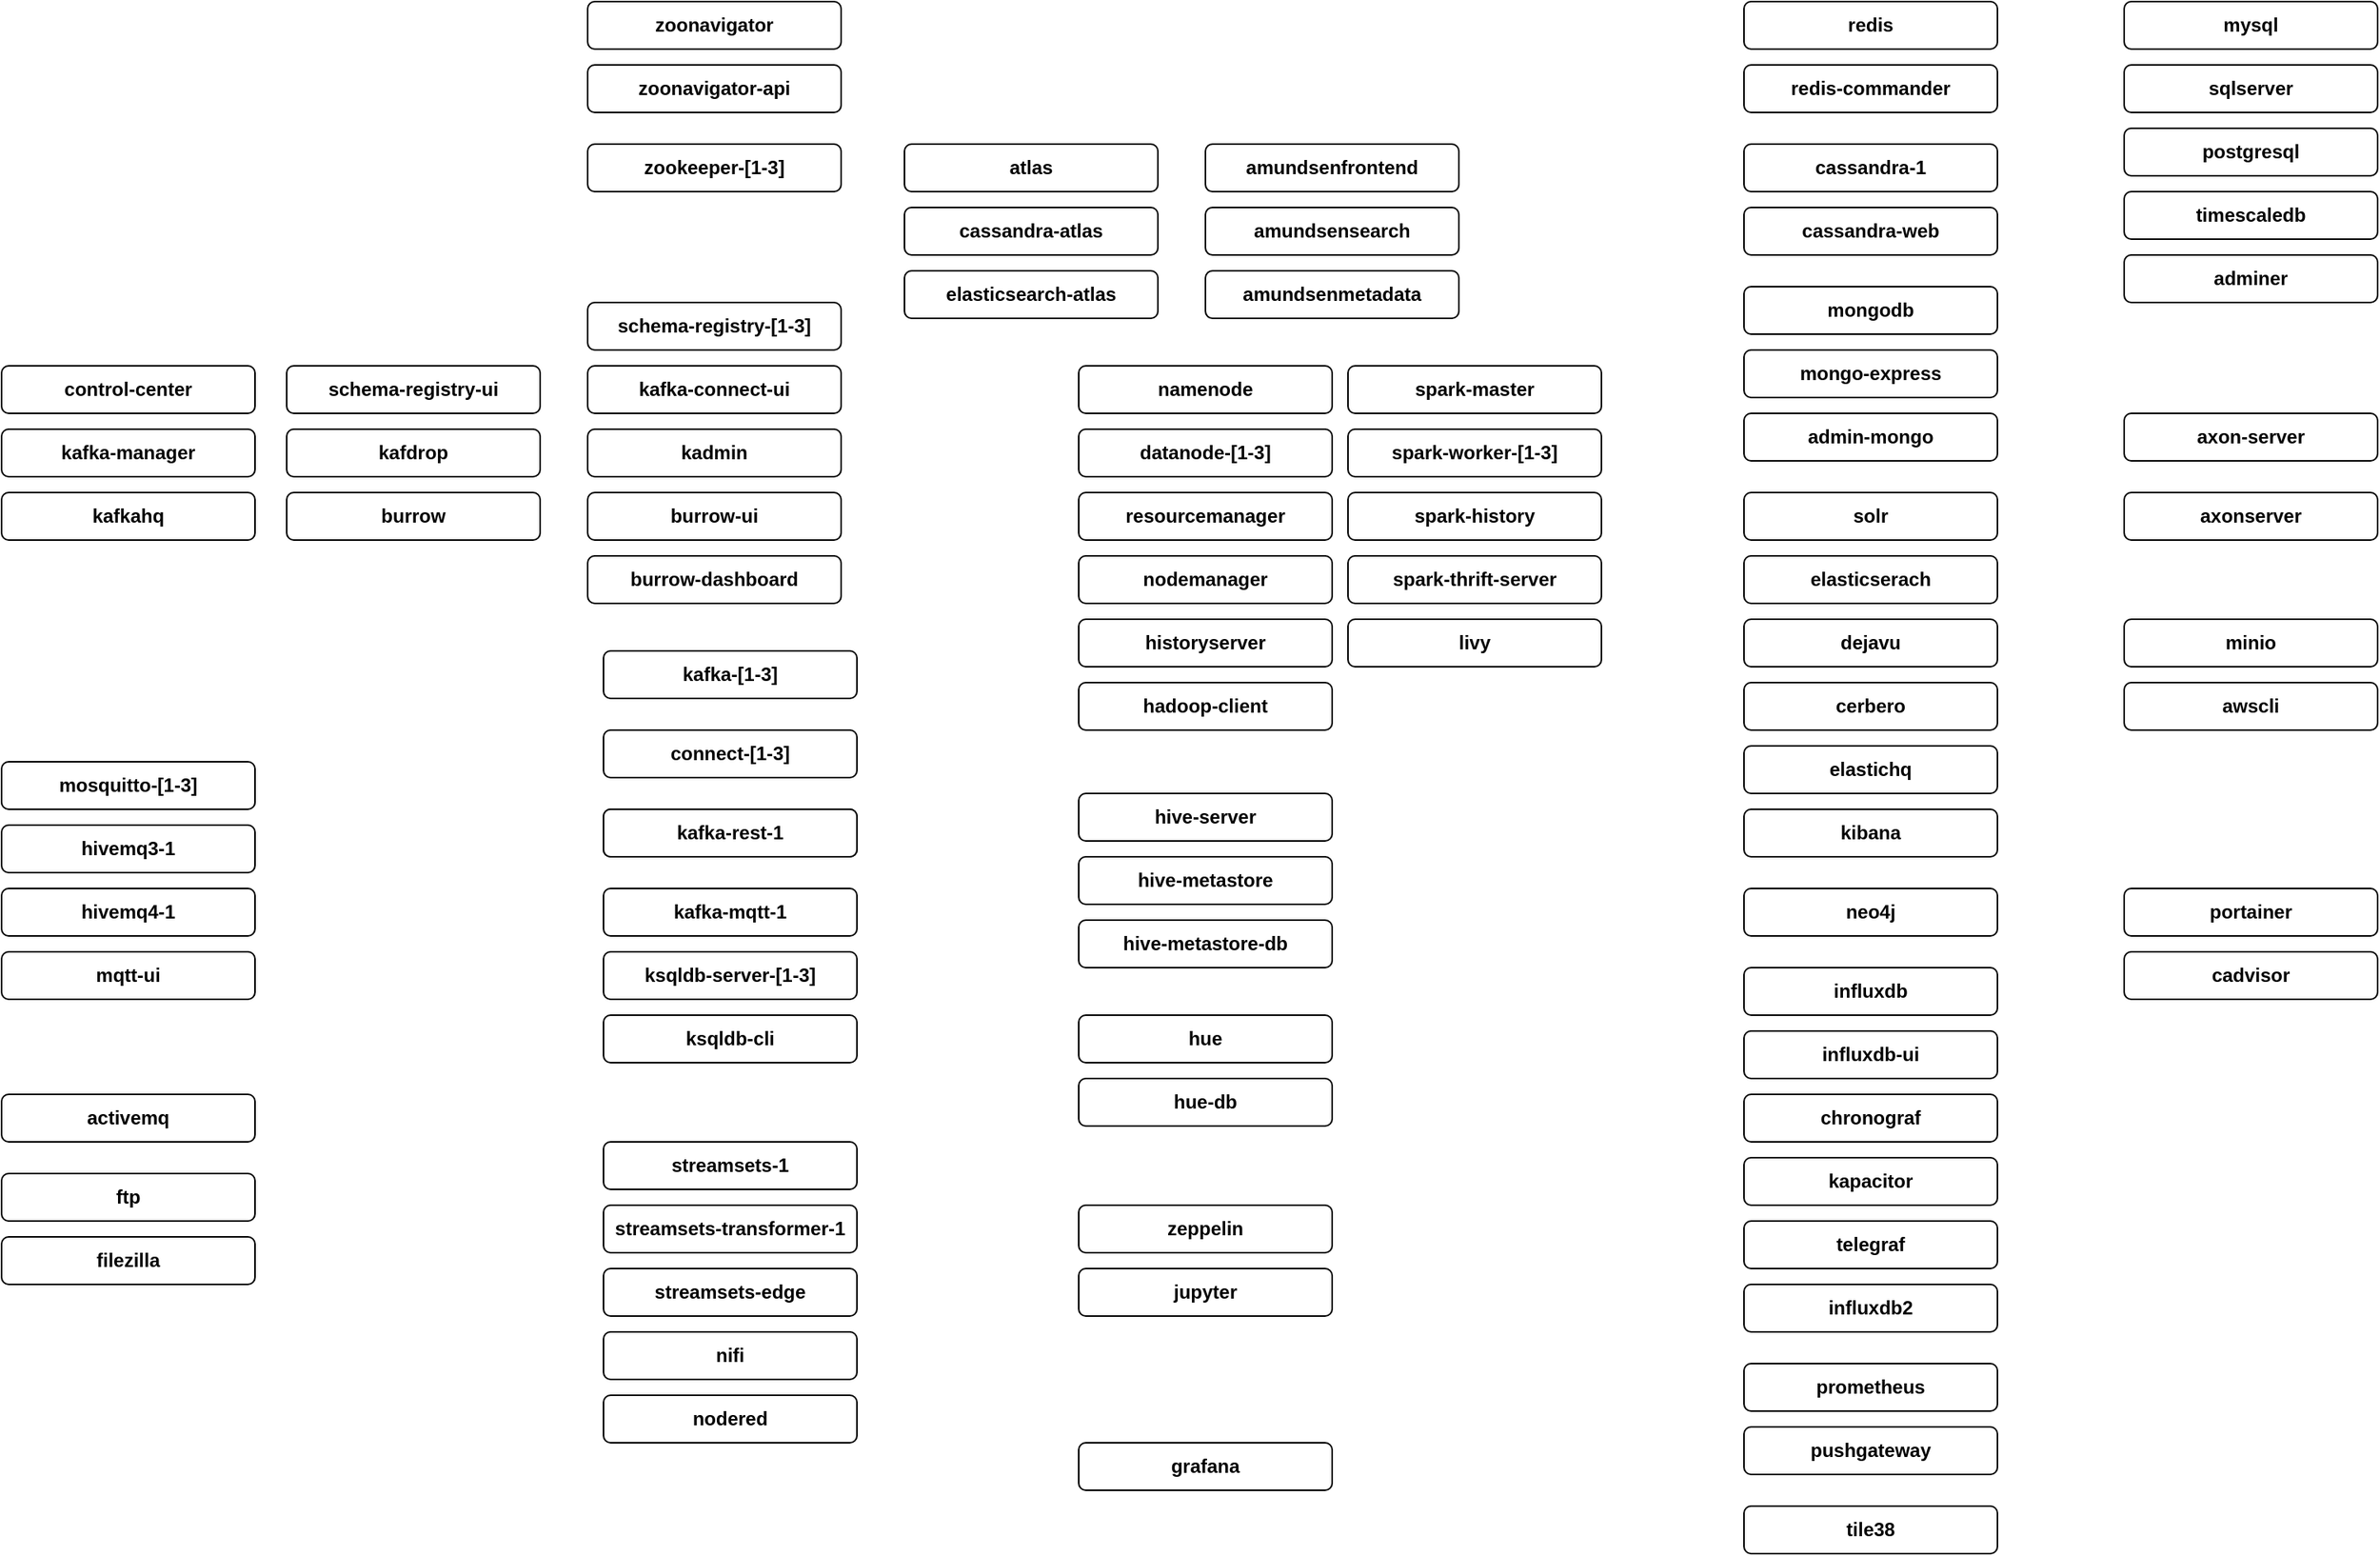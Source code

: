 <mxfile version="12.4.2" type="device" pages="2"><diagram id="VMnP0e2BGriQt2estQrS" name="Page-1"><mxGraphModel dx="2173" dy="2037" grid="1" gridSize="10" guides="1" tooltips="1" connect="1" arrows="1" fold="1" page="1" pageScale="1" pageWidth="827" pageHeight="1169" math="0" shadow="0"><root><mxCell id="0"/><mxCell id="1" parent="0"/><mxCell id="eRqvAZJEBBvxbPLApIU_-1" value="&lt;b&gt;zookeeper-[1-3]&lt;/b&gt;" style="rounded=1;whiteSpace=wrap;html=1;" parent="1" vertex="1"><mxGeometry x="170" y="-210" width="160" height="30" as="geometry"/></mxCell><mxCell id="eRqvAZJEBBvxbPLApIU_-2" value="&lt;b&gt;kafka-[1-3]&lt;/b&gt;" style="rounded=1;whiteSpace=wrap;html=1;" parent="1" vertex="1"><mxGeometry x="180" y="110" width="160" height="30" as="geometry"/></mxCell><mxCell id="eRqvAZJEBBvxbPLApIU_-3" value="&lt;b&gt;atlas&lt;/b&gt;" style="rounded=1;whiteSpace=wrap;html=1;" parent="1" vertex="1"><mxGeometry x="370" y="-210" width="160" height="30" as="geometry"/></mxCell><mxCell id="eRqvAZJEBBvxbPLApIU_-4" value="&lt;b&gt;zoonavigator-api&lt;/b&gt;" style="rounded=1;whiteSpace=wrap;html=1;" parent="1" vertex="1"><mxGeometry x="170" y="-260" width="160" height="30" as="geometry"/></mxCell><mxCell id="eRqvAZJEBBvxbPLApIU_-5" value="&lt;b&gt;zoonavigator&lt;/b&gt;" style="rounded=1;whiteSpace=wrap;html=1;" parent="1" vertex="1"><mxGeometry x="170" y="-300" width="160" height="30" as="geometry"/></mxCell><mxCell id="eRqvAZJEBBvxbPLApIU_-6" value="&lt;b&gt;connect-[1-3]&lt;/b&gt;" style="rounded=1;whiteSpace=wrap;html=1;" parent="1" vertex="1"><mxGeometry x="180" y="160" width="160" height="30" as="geometry"/></mxCell><mxCell id="eRqvAZJEBBvxbPLApIU_-7" value="&lt;b&gt;schema-registry-[1-3]&lt;/b&gt;" style="rounded=1;whiteSpace=wrap;html=1;" parent="1" vertex="1"><mxGeometry x="170" y="-110" width="160" height="30" as="geometry"/></mxCell><mxCell id="eRqvAZJEBBvxbPLApIU_-8" value="&lt;b&gt;ksqldb-server-[1-3]&lt;/b&gt;" style="rounded=1;whiteSpace=wrap;html=1;" parent="1" vertex="1"><mxGeometry x="180" y="300" width="160" height="30" as="geometry"/></mxCell><mxCell id="eRqvAZJEBBvxbPLApIU_-9" value="&lt;b&gt;ksqldb-cli&lt;/b&gt;" style="rounded=1;whiteSpace=wrap;html=1;" parent="1" vertex="1"><mxGeometry x="180" y="340" width="160" height="30" as="geometry"/></mxCell><mxCell id="eRqvAZJEBBvxbPLApIU_-10" value="&lt;b&gt;control-center&lt;/b&gt;" style="rounded=1;whiteSpace=wrap;html=1;" parent="1" vertex="1"><mxGeometry x="-200" y="-70" width="160" height="30" as="geometry"/></mxCell><mxCell id="eRqvAZJEBBvxbPLApIU_-11" value="&lt;b&gt;kafka-rest-1&lt;/b&gt;" style="rounded=1;whiteSpace=wrap;html=1;" parent="1" vertex="1"><mxGeometry x="180" y="210" width="160" height="30" as="geometry"/></mxCell><mxCell id="eRqvAZJEBBvxbPLApIU_-12" value="&lt;b&gt;kafka-rest-1&lt;/b&gt;" style="rounded=1;whiteSpace=wrap;html=1;" parent="1" vertex="1"><mxGeometry x="180" y="210" width="160" height="30" as="geometry"/></mxCell><mxCell id="eRqvAZJEBBvxbPLApIU_-13" value="&lt;b&gt;kafka-mqtt-1&lt;/b&gt;" style="rounded=1;whiteSpace=wrap;html=1;" parent="1" vertex="1"><mxGeometry x="180" y="260" width="160" height="30" as="geometry"/></mxCell><mxCell id="eRqvAZJEBBvxbPLApIU_-14" value="&lt;b&gt;schema-registry-ui&lt;/b&gt;" style="rounded=1;whiteSpace=wrap;html=1;" parent="1" vertex="1"><mxGeometry x="-20" y="-70" width="160" height="30" as="geometry"/></mxCell><mxCell id="eRqvAZJEBBvxbPLApIU_-15" value="&lt;b&gt;kafka-connect-ui&lt;/b&gt;" style="rounded=1;whiteSpace=wrap;html=1;" parent="1" vertex="1"><mxGeometry x="170" y="-70" width="160" height="30" as="geometry"/></mxCell><mxCell id="eRqvAZJEBBvxbPLApIU_-16" value="&lt;b&gt;kafka-manager&lt;/b&gt;" style="rounded=1;whiteSpace=wrap;html=1;" parent="1" vertex="1"><mxGeometry x="-200" y="-30" width="160" height="30" as="geometry"/></mxCell><mxCell id="eRqvAZJEBBvxbPLApIU_-17" value="&lt;b&gt;kafdrop&lt;/b&gt;" style="rounded=1;whiteSpace=wrap;html=1;" parent="1" vertex="1"><mxGeometry x="-20" y="-30" width="160" height="30" as="geometry"/></mxCell><mxCell id="eRqvAZJEBBvxbPLApIU_-18" value="&lt;b&gt;kadmin&lt;/b&gt;" style="rounded=1;whiteSpace=wrap;html=1;" parent="1" vertex="1"><mxGeometry x="170" y="-30" width="160" height="30" as="geometry"/></mxCell><mxCell id="eRqvAZJEBBvxbPLApIU_-19" value="&lt;b&gt;kafkahq&lt;/b&gt;" style="rounded=1;whiteSpace=wrap;html=1;" parent="1" vertex="1"><mxGeometry x="-200" y="10" width="160" height="30" as="geometry"/></mxCell><mxCell id="eRqvAZJEBBvxbPLApIU_-20" value="&lt;b&gt;burrow&lt;/b&gt;" style="rounded=1;whiteSpace=wrap;html=1;" parent="1" vertex="1"><mxGeometry x="-20" y="10" width="160" height="30" as="geometry"/></mxCell><mxCell id="eRqvAZJEBBvxbPLApIU_-21" value="&lt;b&gt;burrow-ui&lt;/b&gt;" style="rounded=1;whiteSpace=wrap;html=1;" parent="1" vertex="1"><mxGeometry x="170" y="10" width="160" height="30" as="geometry"/></mxCell><mxCell id="eRqvAZJEBBvxbPLApIU_-22" value="&lt;b&gt;burrow-dashboard&lt;/b&gt;" style="rounded=1;whiteSpace=wrap;html=1;" parent="1" vertex="1"><mxGeometry x="170" y="50" width="160" height="30" as="geometry"/></mxCell><mxCell id="eRqvAZJEBBvxbPLApIU_-23" value="&lt;b&gt;namenode&lt;/b&gt;" style="rounded=1;whiteSpace=wrap;html=1;" parent="1" vertex="1"><mxGeometry x="480" y="-70" width="160" height="30" as="geometry"/></mxCell><mxCell id="eRqvAZJEBBvxbPLApIU_-24" value="&lt;b&gt;datanode-[1-3]&lt;/b&gt;" style="rounded=1;whiteSpace=wrap;html=1;" parent="1" vertex="1"><mxGeometry x="480" y="-30" width="160" height="30" as="geometry"/></mxCell><mxCell id="eRqvAZJEBBvxbPLApIU_-25" value="&lt;b&gt;resourcemanager&lt;/b&gt;" style="rounded=1;whiteSpace=wrap;html=1;" parent="1" vertex="1"><mxGeometry x="480" y="10" width="160" height="30" as="geometry"/></mxCell><mxCell id="eRqvAZJEBBvxbPLApIU_-26" value="&lt;b&gt;nodemanager&lt;/b&gt;" style="rounded=1;whiteSpace=wrap;html=1;" parent="1" vertex="1"><mxGeometry x="480" y="50" width="160" height="30" as="geometry"/></mxCell><mxCell id="eRqvAZJEBBvxbPLApIU_-27" value="&lt;b&gt;historyserver&lt;/b&gt;&lt;span style=&quot;color: rgba(0 , 0 , 0 , 0) ; font-family: monospace ; font-size: 0px ; white-space: nowrap&quot;&gt;%3CmxGraphModel%3E%3Croot%3E%3CmxCell%20id%3D%220%22%2F%3E%3CmxCell%20id%3D%221%22%20parent%3D%220%22%2F%3E%3CmxCell%20id%3D%222%22%20value%3D%22%26lt%3Bb%26gt%3Bresourcemanager%26lt%3B%2Fb%26gt%3B%22%20style%3D%22rounded%3D1%3BwhiteSpace%3Dwrap%3Bhtml%3D1%3B%22%20vertex%3D%221%22%20parent%3D%221%22%3E%3CmxGeometry%20x%3D%22480%22%20y%3D%2210%22%20width%3D%22135%22%20height%3D%2230%22%20as%3D%22geometry%22%2F%3E%3C%2FmxCell%3E%3C%2Froot%3E%3C%2FmxGraphModel%3E&lt;/span&gt;&lt;span style=&quot;color: rgba(0 , 0 , 0 , 0) ; font-family: monospace ; font-size: 0px ; white-space: nowrap&quot;&gt;%3CmxGraphModel%3E%3Croot%3E%3CmxCell%20id%3D%220%22%2F%3E%3CmxCell%20id%3D%221%22%20parent%3D%220%22%2F%3E%3CmxCell%20id%3D%222%22%20value%3D%22%26lt%3Bb%26gt%3Bresourcemanager%26lt%3B%2Fb%26gt%3B%22%20style%3D%22rounded%3D1%3BwhiteSpace%3Dwrap%3Bhtml%3D1%3B%22%20vertex%3D%221%22%20parent%3D%221%22%3E%3CmxGeometry%20x%3D%22480%22%20y%3D%2210%22%20width%3D%22135%22%20height%3D%2230%22%20as%3D%22geometry%22%2F%3E%3C%2FmxCell%3E%3C%2Froot%3E%3C%2FmxGraphModel%3E&lt;/span&gt;" style="rounded=1;whiteSpace=wrap;html=1;" parent="1" vertex="1"><mxGeometry x="480" y="90" width="160" height="30" as="geometry"/></mxCell><mxCell id="eRqvAZJEBBvxbPLApIU_-28" value="&lt;b&gt;hadoop-client&lt;/b&gt;" style="rounded=1;whiteSpace=wrap;html=1;" parent="1" vertex="1"><mxGeometry x="480" y="130" width="160" height="30" as="geometry"/></mxCell><mxCell id="eRqvAZJEBBvxbPLApIU_-29" value="&lt;b&gt;spark-master&lt;/b&gt;" style="rounded=1;whiteSpace=wrap;html=1;" parent="1" vertex="1"><mxGeometry x="650" y="-70" width="160" height="30" as="geometry"/></mxCell><mxCell id="eRqvAZJEBBvxbPLApIU_-30" value="&lt;b&gt;spark-worker-[1-3]&lt;/b&gt;" style="rounded=1;whiteSpace=wrap;html=1;" parent="1" vertex="1"><mxGeometry x="650" y="-30" width="160" height="30" as="geometry"/></mxCell><mxCell id="eRqvAZJEBBvxbPLApIU_-31" value="&lt;b&gt;spark-history&lt;/b&gt;" style="rounded=1;whiteSpace=wrap;html=1;" parent="1" vertex="1"><mxGeometry x="650" y="10" width="160" height="30" as="geometry"/></mxCell><mxCell id="eRqvAZJEBBvxbPLApIU_-32" value="&lt;b&gt;spark-thrift-server&lt;/b&gt;" style="rounded=1;whiteSpace=wrap;html=1;" parent="1" vertex="1"><mxGeometry x="650" y="50" width="160" height="30" as="geometry"/></mxCell><mxCell id="eRqvAZJEBBvxbPLApIU_-33" value="&lt;b&gt;livy&lt;/b&gt;" style="rounded=1;whiteSpace=wrap;html=1;" parent="1" vertex="1"><mxGeometry x="650" y="90" width="160" height="30" as="geometry"/></mxCell><mxCell id="eRqvAZJEBBvxbPLApIU_-34" value="&lt;b&gt;hive-server&lt;/b&gt;" style="rounded=1;whiteSpace=wrap;html=1;" parent="1" vertex="1"><mxGeometry x="480" y="200" width="160" height="30" as="geometry"/></mxCell><mxCell id="eRqvAZJEBBvxbPLApIU_-35" value="&lt;b&gt;hive-metastore&lt;/b&gt;&lt;span style=&quot;color: rgba(0 , 0 , 0 , 0) ; font-family: monospace ; font-size: 0px ; white-space: nowrap&quot;&gt;%3CmxGraphModel%3E%3Croot%3E%3CmxCell%20id%3D%220%22%2F%3E%3CmxCell%20id%3D%221%22%20parent%3D%220%22%2F%3E%3CmxCell%20id%3D%222%22%20value%3D%22%26lt%3Bb%26gt%3Bhive-server%26lt%3B%2Fb%26gt%3B%22%20style%3D%22rounded%3D1%3BwhiteSpace%3Dwrap%3Bhtml%3D1%3B%22%20vertex%3D%221%22%20parent%3D%221%22%3E%3CmxGeometry%20x%3D%22480%22%20y%3D%22200%22%20width%3D%22135%22%20height%3D%2230%22%20as%3D%22geometry%22%2F%3E%3C%2FmxCell%3E%3C%2Froot%3E%3C%2FmxGraphModel%3E&lt;/span&gt;" style="rounded=1;whiteSpace=wrap;html=1;" parent="1" vertex="1"><mxGeometry x="480" y="240" width="160" height="30" as="geometry"/></mxCell><mxCell id="eRqvAZJEBBvxbPLApIU_-36" value="&lt;b&gt;hive-metastore-db&lt;/b&gt;&lt;span style=&quot;color: rgba(0 , 0 , 0 , 0) ; font-family: monospace ; font-size: 0px ; white-space: nowrap&quot;&gt;%3CmxGraphModel%3E%3Croot%3E%3CmxCell%20id%3D%220%22%2F%3E%3CmxCell%20id%3D%221%22%20parent%3D%220%22%2F%3E%3CmxCell%20id%3D%222%22%20value%3D%22%26lt%3Bb%26gt%3Bhive-server%26lt%3B%2Fb%26gt%3B%22%20style%3D%22rounded%3D1%3BwhiteSpace%3Dwrap%3Bhtml%3D1%3B%22%20vertex%3D%221%22%20parent%3D%221%22%3E%3CmxGeometry%20x%3D%22480%22%20y%3D%22200%22%20width%3D%22135%22%20height%3D%2230%22%20as%3D%22geometry%22%2F%3E%3C%2FmxCell%3E%3C%2Froot%3E%3C%2FmxGraphModel%3E-d&lt;/span&gt;" style="rounded=1;whiteSpace=wrap;html=1;" parent="1" vertex="1"><mxGeometry x="480" y="280" width="160" height="30" as="geometry"/></mxCell><mxCell id="eRqvAZJEBBvxbPLApIU_-37" value="&lt;b&gt;cassandra-atlas&lt;/b&gt;&lt;span style=&quot;color: rgba(0 , 0 , 0 , 0) ; font-family: monospace ; font-size: 0px ; white-space: nowrap&quot;&gt;%3CmxGraphModel%3E%3Croot%3E%3CmxCell%20id%3D%220%22%2F%3E%3CmxCell%20id%3D%221%22%20parent%3D%220%22%2F%3E%3CmxCell%20id%3D%222%22%20value%3D%22%26lt%3Bb%26gt%3Bamundsen-search%26lt%3B%2Fb%26gt%3B%22%20style%3D%22rounded%3D1%3BwhiteSpace%3Dwrap%3Bhtml%3D1%3B%22%20vertex%3D%221%22%20parent%3D%221%22%3E%3CmxGeometry%20x%3D%22370%22%20y%3D%22-210%22%20width%3D%22135%22%20height%3D%2230%22%20as%3D%22geometry%22%2F%3E%3C%2FmxCell%3E%3C%2Froot%3E%3C%2FmxGraphModel%3E&lt;/span&gt;" style="rounded=1;whiteSpace=wrap;html=1;" parent="1" vertex="1"><mxGeometry x="370" y="-170" width="160" height="30" as="geometry"/></mxCell><mxCell id="eRqvAZJEBBvxbPLApIU_-38" value="&lt;b&gt;elasticsearch-atlas&lt;/b&gt;" style="rounded=1;whiteSpace=wrap;html=1;" parent="1" vertex="1"><mxGeometry x="370" y="-130" width="160" height="30" as="geometry"/></mxCell><mxCell id="eRqvAZJEBBvxbPLApIU_-39" value="&lt;b&gt;amundsenfrontend&lt;/b&gt;" style="rounded=1;whiteSpace=wrap;html=1;" parent="1" vertex="1"><mxGeometry x="560" y="-210" width="160" height="30" as="geometry"/></mxCell><mxCell id="eRqvAZJEBBvxbPLApIU_-40" value="&lt;b&gt;amundsensearch&lt;/b&gt;" style="rounded=1;whiteSpace=wrap;html=1;" parent="1" vertex="1"><mxGeometry x="560" y="-170" width="160" height="30" as="geometry"/></mxCell><mxCell id="eRqvAZJEBBvxbPLApIU_-41" value="&lt;b&gt;amundsenmetadata&lt;/b&gt;" style="rounded=1;whiteSpace=wrap;html=1;" parent="1" vertex="1"><mxGeometry x="560" y="-130" width="160" height="30" as="geometry"/></mxCell><mxCell id="eRqvAZJEBBvxbPLApIU_-42" value="&lt;b&gt;hue&lt;/b&gt;" style="rounded=1;whiteSpace=wrap;html=1;" parent="1" vertex="1"><mxGeometry x="480" y="340" width="160" height="30" as="geometry"/></mxCell><mxCell id="eRqvAZJEBBvxbPLApIU_-43" value="&lt;b&gt;hue-db&lt;/b&gt;" style="rounded=1;whiteSpace=wrap;html=1;" parent="1" vertex="1"><mxGeometry x="480" y="380" width="160" height="30" as="geometry"/></mxCell><mxCell id="eRqvAZJEBBvxbPLApIU_-44" value="&lt;b&gt;streamsets-1&lt;/b&gt;&lt;span style=&quot;color: rgba(0 , 0 , 0 , 0) ; font-family: monospace ; font-size: 0px ; white-space: nowrap&quot;&gt;%3CmxGraphModel%3E%3Croot%3E%3CmxCell%20id%3D%220%22%2F%3E%3CmxCell%20id%3D%221%22%20parent%3D%220%22%2F%3E%3CmxCell%20id%3D%222%22%20value%3D%22%26lt%3Bb%26gt%3Bksqldb-cli%26lt%3B%2Fb%26gt%3B%22%20style%3D%22rounded%3D1%3BwhiteSpace%3Dwrap%3Bhtml%3D1%3B%22%20vertex%3D%221%22%20parent%3D%221%22%3E%3CmxGeometry%20x%3D%22180%22%20y%3D%22340%22%20width%3D%22135%22%20height%3D%2230%22%20as%3D%22geometry%22%2F%3E%3C%2FmxCell%3E%3C%2Froot%3E%3C%2FmxGraphModel%3E&lt;/span&gt;" style="rounded=1;whiteSpace=wrap;html=1;" parent="1" vertex="1"><mxGeometry x="180" y="420" width="160" height="30" as="geometry"/></mxCell><mxCell id="eRqvAZJEBBvxbPLApIU_-45" value="&lt;b&gt;streamsets-transformer-1&lt;/b&gt;&lt;span style=&quot;color: rgba(0 , 0 , 0 , 0) ; font-family: monospace ; font-size: 0px ; white-space: nowrap&quot;&gt;%3CmxGraphModel%3E%3Croot%3E%3CmxCell%20id%3D%220%22%2F%3E%3CmxCell%20id%3D%221%22%20parent%3D%220%22%2F%3E%3CmxCell%20id%3D%222%22%20value%3D%22%26lt%3Bb%26gt%3Bksqldb-cli%26lt%3B%2Fb%26gt%3B%22%20style%3D%22rounded%3D1%3BwhiteSpace%3Dwrap%3Bhtml%3D1%3B%22%20vertex%3D%221%22%20parent%3D%221%22%3E%3CmxGeometry%20x%3D%22180%22%20y%3D%22340%22%20width%3D%22135%22%20height%3D%2230%22%20as%3D%22geometry%22%2F%3E%3C%2FmxCell%3E%3C%2Froot%3E%3C%2FmxGraphModel%3E&lt;/span&gt;" style="rounded=1;whiteSpace=wrap;html=1;" parent="1" vertex="1"><mxGeometry x="180" y="460" width="160" height="30" as="geometry"/></mxCell><mxCell id="eRqvAZJEBBvxbPLApIU_-46" value="&lt;b&gt;streamsets-edge&lt;/b&gt;" style="rounded=1;whiteSpace=wrap;html=1;" parent="1" vertex="1"><mxGeometry x="180" y="500" width="160" height="30" as="geometry"/></mxCell><mxCell id="eRqvAZJEBBvxbPLApIU_-47" value="&lt;b&gt;nifi&lt;/b&gt;" style="rounded=1;whiteSpace=wrap;html=1;" parent="1" vertex="1"><mxGeometry x="180" y="540" width="160" height="30" as="geometry"/></mxCell><mxCell id="eRqvAZJEBBvxbPLApIU_-48" value="&lt;b&gt;nodered&lt;/b&gt;" style="rounded=1;whiteSpace=wrap;html=1;" parent="1" vertex="1"><mxGeometry x="180" y="580" width="160" height="30" as="geometry"/></mxCell><mxCell id="eRqvAZJEBBvxbPLApIU_-49" value="&lt;b&gt;zeppelin&lt;/b&gt;" style="rounded=1;whiteSpace=wrap;html=1;" parent="1" vertex="1"><mxGeometry x="480" y="460" width="160" height="30" as="geometry"/></mxCell><mxCell id="eRqvAZJEBBvxbPLApIU_-50" value="&lt;b&gt;jupyter&lt;/b&gt;" style="rounded=1;whiteSpace=wrap;html=1;" parent="1" vertex="1"><mxGeometry x="480" y="500" width="160" height="30" as="geometry"/></mxCell><mxCell id="eRqvAZJEBBvxbPLApIU_-51" value="&lt;b&gt;grafana&lt;/b&gt;" style="rounded=1;whiteSpace=wrap;html=1;" parent="1" vertex="1"><mxGeometry x="480" y="610" width="160" height="30" as="geometry"/></mxCell><mxCell id="eRqvAZJEBBvxbPLApIU_-52" value="&lt;b&gt;redis&lt;/b&gt;" style="rounded=1;whiteSpace=wrap;html=1;" parent="1" vertex="1"><mxGeometry x="900" y="-300" width="160" height="30" as="geometry"/></mxCell><mxCell id="eRqvAZJEBBvxbPLApIU_-53" value="&lt;b&gt;redis-commander&lt;/b&gt;" style="rounded=1;whiteSpace=wrap;html=1;" parent="1" vertex="1"><mxGeometry x="900" y="-260" width="160" height="30" as="geometry"/></mxCell><mxCell id="eRqvAZJEBBvxbPLApIU_-54" value="&lt;b&gt;cassandra-1&lt;/b&gt;" style="rounded=1;whiteSpace=wrap;html=1;" parent="1" vertex="1"><mxGeometry x="900" y="-210" width="160" height="30" as="geometry"/></mxCell><mxCell id="eRqvAZJEBBvxbPLApIU_-55" value="&lt;b&gt;cassandra-web&lt;/b&gt;" style="rounded=1;whiteSpace=wrap;html=1;" parent="1" vertex="1"><mxGeometry x="900" y="-170" width="160" height="30" as="geometry"/></mxCell><mxCell id="eRqvAZJEBBvxbPLApIU_-56" value="&lt;b&gt;mongodb&lt;/b&gt;" style="rounded=1;whiteSpace=wrap;html=1;" parent="1" vertex="1"><mxGeometry x="900" y="-120" width="160" height="30" as="geometry"/></mxCell><mxCell id="eRqvAZJEBBvxbPLApIU_-57" value="&lt;b&gt;mongo-express&lt;/b&gt;" style="rounded=1;whiteSpace=wrap;html=1;" parent="1" vertex="1"><mxGeometry x="900" y="-80" width="160" height="30" as="geometry"/></mxCell><mxCell id="eRqvAZJEBBvxbPLApIU_-58" value="&lt;b&gt;admin-mongo&lt;/b&gt;" style="rounded=1;whiteSpace=wrap;html=1;" parent="1" vertex="1"><mxGeometry x="900" y="-40" width="160" height="30" as="geometry"/></mxCell><mxCell id="eRqvAZJEBBvxbPLApIU_-59" value="&lt;b&gt;solr&lt;/b&gt;" style="rounded=1;whiteSpace=wrap;html=1;" parent="1" vertex="1"><mxGeometry x="900" y="10" width="160" height="30" as="geometry"/></mxCell><mxCell id="eRqvAZJEBBvxbPLApIU_-60" value="&lt;b&gt;elasticserach&lt;/b&gt;" style="rounded=1;whiteSpace=wrap;html=1;" parent="1" vertex="1"><mxGeometry x="900" y="50" width="160" height="30" as="geometry"/></mxCell><mxCell id="eRqvAZJEBBvxbPLApIU_-61" value="&lt;b&gt;dejavu&lt;/b&gt;&lt;span style=&quot;color: rgba(0 , 0 , 0 , 0) ; font-family: monospace ; font-size: 0px ; white-space: nowrap&quot;&gt;%3CmxGraphModel%3E%3Croot%3E%3CmxCell%20id%3D%220%22%2F%3E%3CmxCell%20id%3D%221%22%20parent%3D%220%22%2F%3E%3CmxCell%20id%3D%222%22%20value%3D%22%26lt%3Bb%26gt%3Belasticserach%26lt%3B%2Fb%26gt%3B%22%20style%3D%22rounded%3D1%3BwhiteSpace%3Dwrap%3Bhtml%3D1%3B%22%20vertex%3D%221%22%20parent%3D%221%22%3E%3CmxGeometry%20x%3D%22720%22%20y%3D%22690%22%20width%3D%22160%22%20height%3D%2230%22%20as%3D%22geometry%22%2F%3E%3C%2FmxCell%3E%3C%2Froot%3E%3C%2FmxGraphModel%3E&lt;/span&gt;" style="rounded=1;whiteSpace=wrap;html=1;" parent="1" vertex="1"><mxGeometry x="900" y="90" width="160" height="30" as="geometry"/></mxCell><mxCell id="eRqvAZJEBBvxbPLApIU_-62" value="&lt;b&gt;cerbero&lt;/b&gt;" style="rounded=1;whiteSpace=wrap;html=1;" parent="1" vertex="1"><mxGeometry x="900" y="130" width="160" height="30" as="geometry"/></mxCell><mxCell id="eRqvAZJEBBvxbPLApIU_-63" value="&lt;b&gt;elastichq&lt;/b&gt;" style="rounded=1;whiteSpace=wrap;html=1;" parent="1" vertex="1"><mxGeometry x="900" y="170" width="160" height="30" as="geometry"/></mxCell><mxCell id="eRqvAZJEBBvxbPLApIU_-64" value="&lt;b&gt;kibana&lt;/b&gt;" style="rounded=1;whiteSpace=wrap;html=1;" parent="1" vertex="1"><mxGeometry x="900" y="210" width="160" height="30" as="geometry"/></mxCell><mxCell id="eRqvAZJEBBvxbPLApIU_-65" value="&lt;b&gt;neo4j&lt;/b&gt;" style="rounded=1;whiteSpace=wrap;html=1;" parent="1" vertex="1"><mxGeometry x="900" y="260" width="160" height="30" as="geometry"/></mxCell><mxCell id="eRqvAZJEBBvxbPLApIU_-66" value="&lt;b&gt;influxdb&lt;/b&gt;&lt;span style=&quot;color: rgba(0 , 0 , 0 , 0) ; font-family: monospace ; font-size: 0px ; white-space: nowrap&quot;&gt;%3CmxGraphModel%3E%3Croot%3E%3CmxCell%20id%3D%220%22%2F%3E%3CmxCell%20id%3D%221%22%20parent%3D%220%22%2F%3E%3CmxCell%20id%3D%222%22%20value%3D%22%26lt%3Bb%26gt%3Bneo4j%26lt%3B%2Fb%26gt%3B%22%20style%3D%22rounded%3D1%3BwhiteSpace%3Dwrap%3Bhtml%3D1%3B%22%20vertex%3D%221%22%20parent%3D%221%22%3E%3CmxGeometry%20x%3D%22720%22%20y%3D%22900%22%20width%3D%22160%22%20height%3D%2230%22%20as%3D%22geometry%22%2F%3E%3C%2FmxCell%3E%3C%2Froot%3E%3C%2FmxGraphModel%3E&lt;/span&gt;" style="rounded=1;whiteSpace=wrap;html=1;" parent="1" vertex="1"><mxGeometry x="900" y="310" width="160" height="30" as="geometry"/></mxCell><mxCell id="eRqvAZJEBBvxbPLApIU_-67" value="&lt;b&gt;influxdb-ui&lt;/b&gt;&lt;span style=&quot;color: rgba(0 , 0 , 0 , 0) ; font-family: monospace ; font-size: 0px ; white-space: nowrap&quot;&gt;%3CmxGraphModel%3E%3Croot%3E%3CmxCell%20id%3D%220%22%2F%3E%3CmxCell%20id%3D%221%22%20parent%3D%220%22%2F%3E%3CmxCell%20id%3D%222%22%20value%3D%22%26lt%3Bb%26gt%3Bneo4j%26lt%3B%2Fb%26gt%3B%22%20style%3D%22rounded%3D1%3BwhiteSpace%3Dwrap%3Bhtml%3D1%3B%22%20vertex%3D%221%22%20parent%3D%221%22%3E%3CmxGeometry%20x%3D%22720%22%20y%3D%22900%22%20width%3D%22160%22%20height%3D%2230%22%20as%3D%22geometry%22%2F%3E%3C%2FmxCell%3E%3C%2Froot%3E%3C%2FmxGraphModel%3E-ui-&lt;/span&gt;" style="rounded=1;whiteSpace=wrap;html=1;" parent="1" vertex="1"><mxGeometry x="900" y="350" width="160" height="30" as="geometry"/></mxCell><mxCell id="eRqvAZJEBBvxbPLApIU_-68" value="&lt;b&gt;chronograf&lt;/b&gt;" style="rounded=1;whiteSpace=wrap;html=1;" parent="1" vertex="1"><mxGeometry x="900" y="390" width="160" height="30" as="geometry"/></mxCell><mxCell id="eRqvAZJEBBvxbPLApIU_-69" value="&lt;b&gt;kapacitor&lt;/b&gt;" style="rounded=1;whiteSpace=wrap;html=1;" parent="1" vertex="1"><mxGeometry x="900" y="430" width="160" height="30" as="geometry"/></mxCell><mxCell id="eRqvAZJEBBvxbPLApIU_-70" value="&lt;b&gt;telegraf&lt;/b&gt;" style="rounded=1;whiteSpace=wrap;html=1;" parent="1" vertex="1"><mxGeometry x="900" y="470" width="160" height="30" as="geometry"/></mxCell><mxCell id="eRqvAZJEBBvxbPLApIU_-71" value="&lt;b&gt;influxdb2&lt;/b&gt;" style="rounded=1;whiteSpace=wrap;html=1;" parent="1" vertex="1"><mxGeometry x="900" y="510" width="160" height="30" as="geometry"/></mxCell><mxCell id="eRqvAZJEBBvxbPLApIU_-72" value="&lt;b&gt;prometheus&lt;/b&gt;" style="rounded=1;whiteSpace=wrap;html=1;" parent="1" vertex="1"><mxGeometry x="900" y="560" width="160" height="30" as="geometry"/></mxCell><mxCell id="eRqvAZJEBBvxbPLApIU_-73" value="&lt;b&gt;pushgateway&lt;/b&gt;" style="rounded=1;whiteSpace=wrap;html=1;" parent="1" vertex="1"><mxGeometry x="900" y="600" width="160" height="30" as="geometry"/></mxCell><mxCell id="eRqvAZJEBBvxbPLApIU_-74" value="&lt;b&gt;tile38&lt;/b&gt;" style="rounded=1;whiteSpace=wrap;html=1;" parent="1" vertex="1"><mxGeometry x="900" y="650" width="160" height="30" as="geometry"/></mxCell><mxCell id="eRqvAZJEBBvxbPLApIU_-75" value="&lt;b&gt;mysql&lt;/b&gt;" style="rounded=1;whiteSpace=wrap;html=1;" parent="1" vertex="1"><mxGeometry x="1140" y="-300" width="160" height="30" as="geometry"/></mxCell><mxCell id="eRqvAZJEBBvxbPLApIU_-76" value="&lt;b&gt;sqlserver&lt;/b&gt;" style="rounded=1;whiteSpace=wrap;html=1;" parent="1" vertex="1"><mxGeometry x="1140" y="-260" width="160" height="30" as="geometry"/></mxCell><mxCell id="eRqvAZJEBBvxbPLApIU_-77" value="&lt;b&gt;postgresql&lt;/b&gt;" style="rounded=1;whiteSpace=wrap;html=1;" parent="1" vertex="1"><mxGeometry x="1140" y="-220" width="160" height="30" as="geometry"/></mxCell><mxCell id="eRqvAZJEBBvxbPLApIU_-78" value="&lt;b&gt;timescaledb&lt;/b&gt;" style="rounded=1;whiteSpace=wrap;html=1;" parent="1" vertex="1"><mxGeometry x="1140" y="-180" width="160" height="30" as="geometry"/></mxCell><mxCell id="eRqvAZJEBBvxbPLApIU_-79" value="&lt;b&gt;adminer&lt;/b&gt;" style="rounded=1;whiteSpace=wrap;html=1;" parent="1" vertex="1"><mxGeometry x="1140" y="-140" width="160" height="30" as="geometry"/></mxCell><mxCell id="eRqvAZJEBBvxbPLApIU_-80" value="&lt;b&gt;axon-server&lt;/b&gt;" style="rounded=1;whiteSpace=wrap;html=1;" parent="1" vertex="1"><mxGeometry x="1140" y="-40" width="160" height="30" as="geometry"/></mxCell><mxCell id="eRqvAZJEBBvxbPLApIU_-81" value="&lt;b&gt;axonserver&lt;/b&gt;" style="rounded=1;whiteSpace=wrap;html=1;" parent="1" vertex="1"><mxGeometry x="1140" y="10" width="160" height="30" as="geometry"/></mxCell><mxCell id="eRqvAZJEBBvxbPLApIU_-82" value="&lt;b&gt;mosquitto-[1-3]&lt;/b&gt;" style="rounded=1;whiteSpace=wrap;html=1;" parent="1" vertex="1"><mxGeometry x="-200" y="180" width="160" height="30" as="geometry"/></mxCell><mxCell id="eRqvAZJEBBvxbPLApIU_-83" value="&lt;b&gt;hivemq3-1&lt;/b&gt;" style="rounded=1;whiteSpace=wrap;html=1;" parent="1" vertex="1"><mxGeometry x="-200" y="220" width="160" height="30" as="geometry"/></mxCell><mxCell id="eRqvAZJEBBvxbPLApIU_-84" value="&lt;b&gt;hivemq4-1&lt;/b&gt;" style="rounded=1;whiteSpace=wrap;html=1;" parent="1" vertex="1"><mxGeometry x="-200" y="260" width="160" height="30" as="geometry"/></mxCell><mxCell id="eRqvAZJEBBvxbPLApIU_-85" value="&lt;b&gt;mqtt-ui&lt;/b&gt;" style="rounded=1;whiteSpace=wrap;html=1;" parent="1" vertex="1"><mxGeometry x="-200" y="300" width="160" height="30" as="geometry"/></mxCell><mxCell id="eRqvAZJEBBvxbPLApIU_-86" value="&lt;b&gt;activemq&lt;/b&gt;" style="rounded=1;whiteSpace=wrap;html=1;" parent="1" vertex="1"><mxGeometry x="-200" y="390" width="160" height="30" as="geometry"/></mxCell><mxCell id="eRqvAZJEBBvxbPLApIU_-87" value="&lt;b&gt;ftp&lt;/b&gt;" style="rounded=1;whiteSpace=wrap;html=1;" parent="1" vertex="1"><mxGeometry x="-200" y="440" width="160" height="30" as="geometry"/></mxCell><mxCell id="eRqvAZJEBBvxbPLApIU_-88" value="&lt;b&gt;filezilla&lt;/b&gt;" style="rounded=1;whiteSpace=wrap;html=1;" parent="1" vertex="1"><mxGeometry x="-200" y="480" width="160" height="30" as="geometry"/></mxCell><mxCell id="eRqvAZJEBBvxbPLApIU_-89" value="&lt;b&gt;minio&lt;/b&gt;" style="rounded=1;whiteSpace=wrap;html=1;" parent="1" vertex="1"><mxGeometry x="1140" y="90" width="160" height="30" as="geometry"/></mxCell><mxCell id="eRqvAZJEBBvxbPLApIU_-90" value="&lt;b&gt;awscli&lt;/b&gt;" style="rounded=1;whiteSpace=wrap;html=1;" parent="1" vertex="1"><mxGeometry x="1140" y="130" width="160" height="30" as="geometry"/></mxCell><mxCell id="eRqvAZJEBBvxbPLApIU_-91" value="&lt;b&gt;portainer&lt;/b&gt;" style="rounded=1;whiteSpace=wrap;html=1;" parent="1" vertex="1"><mxGeometry x="1140" y="260" width="160" height="30" as="geometry"/></mxCell><mxCell id="eRqvAZJEBBvxbPLApIU_-92" value="&lt;b&gt;cadvisor&lt;/b&gt;" style="rounded=1;whiteSpace=wrap;html=1;" parent="1" vertex="1"><mxGeometry x="1140" y="300" width="160" height="30" as="geometry"/></mxCell></root></mxGraphModel></diagram><diagram id="HMCFRp-6oSrEt8SFOTWf" name="badges"><mxGraphModel dx="1106" dy="868" grid="1" gridSize="10" guides="1" tooltips="1" connect="1" arrows="1" fold="1" page="1" pageScale="1" pageWidth="827" pageHeight="1169" math="0" shadow="0"><root><mxCell id="3RSdGhZLzvzM3jCUpRib-0"/><mxCell id="3RSdGhZLzvzM3jCUpRib-1" parent="3RSdGhZLzvzM3jCUpRib-0"/><mxCell id="3RSdGhZLzvzM3jCUpRib-2" value="x86-64" style="rounded=1;whiteSpace=wrap;html=1;fillColor=#0066CC;strokeColor=none;fontColor=#FFFFFF;fontStyle=1" vertex="1" parent="3RSdGhZLzvzM3jCUpRib-1"><mxGeometry x="170" y="150" width="50" height="20" as="geometry"/></mxCell><mxCell id="3RSdGhZLzvzM3jCUpRib-3" value="ARM" style="rounded=1;whiteSpace=wrap;html=1;fillColor=#0066CC;strokeColor=none;fontColor=#FFFFFF;fontStyle=1" vertex="1" parent="3RSdGhZLzvzM3jCUpRib-1"><mxGeometry x="240" y="150" width="50" height="20" as="geometry"/></mxCell></root></mxGraphModel></diagram></mxfile>